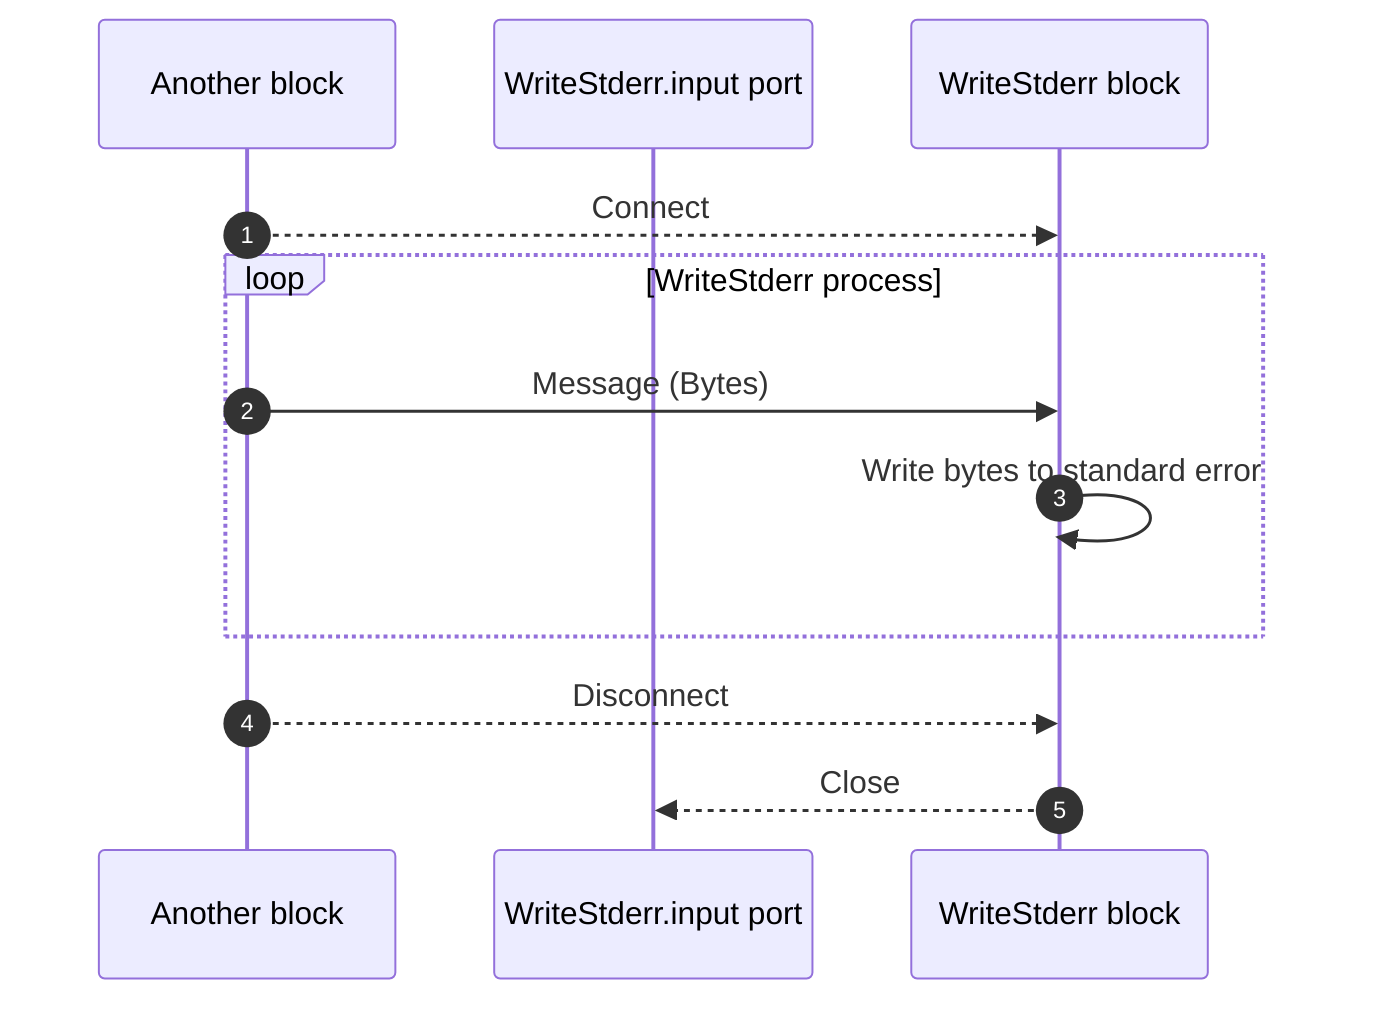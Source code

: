 sequenceDiagram
    autonumber
    participant BlockA as Another block
    participant WriteStderr.input as WriteStderr.input port
    participant WriteStderr as WriteStderr block

    BlockA-->>WriteStderr: Connect

    loop WriteStderr process
        BlockA->>WriteStderr: Message (Bytes)
        WriteStderr->>WriteStderr: Write bytes to standard error
    end

    BlockA-->>WriteStderr: Disconnect
    WriteStderr-->>WriteStderr.input: Close